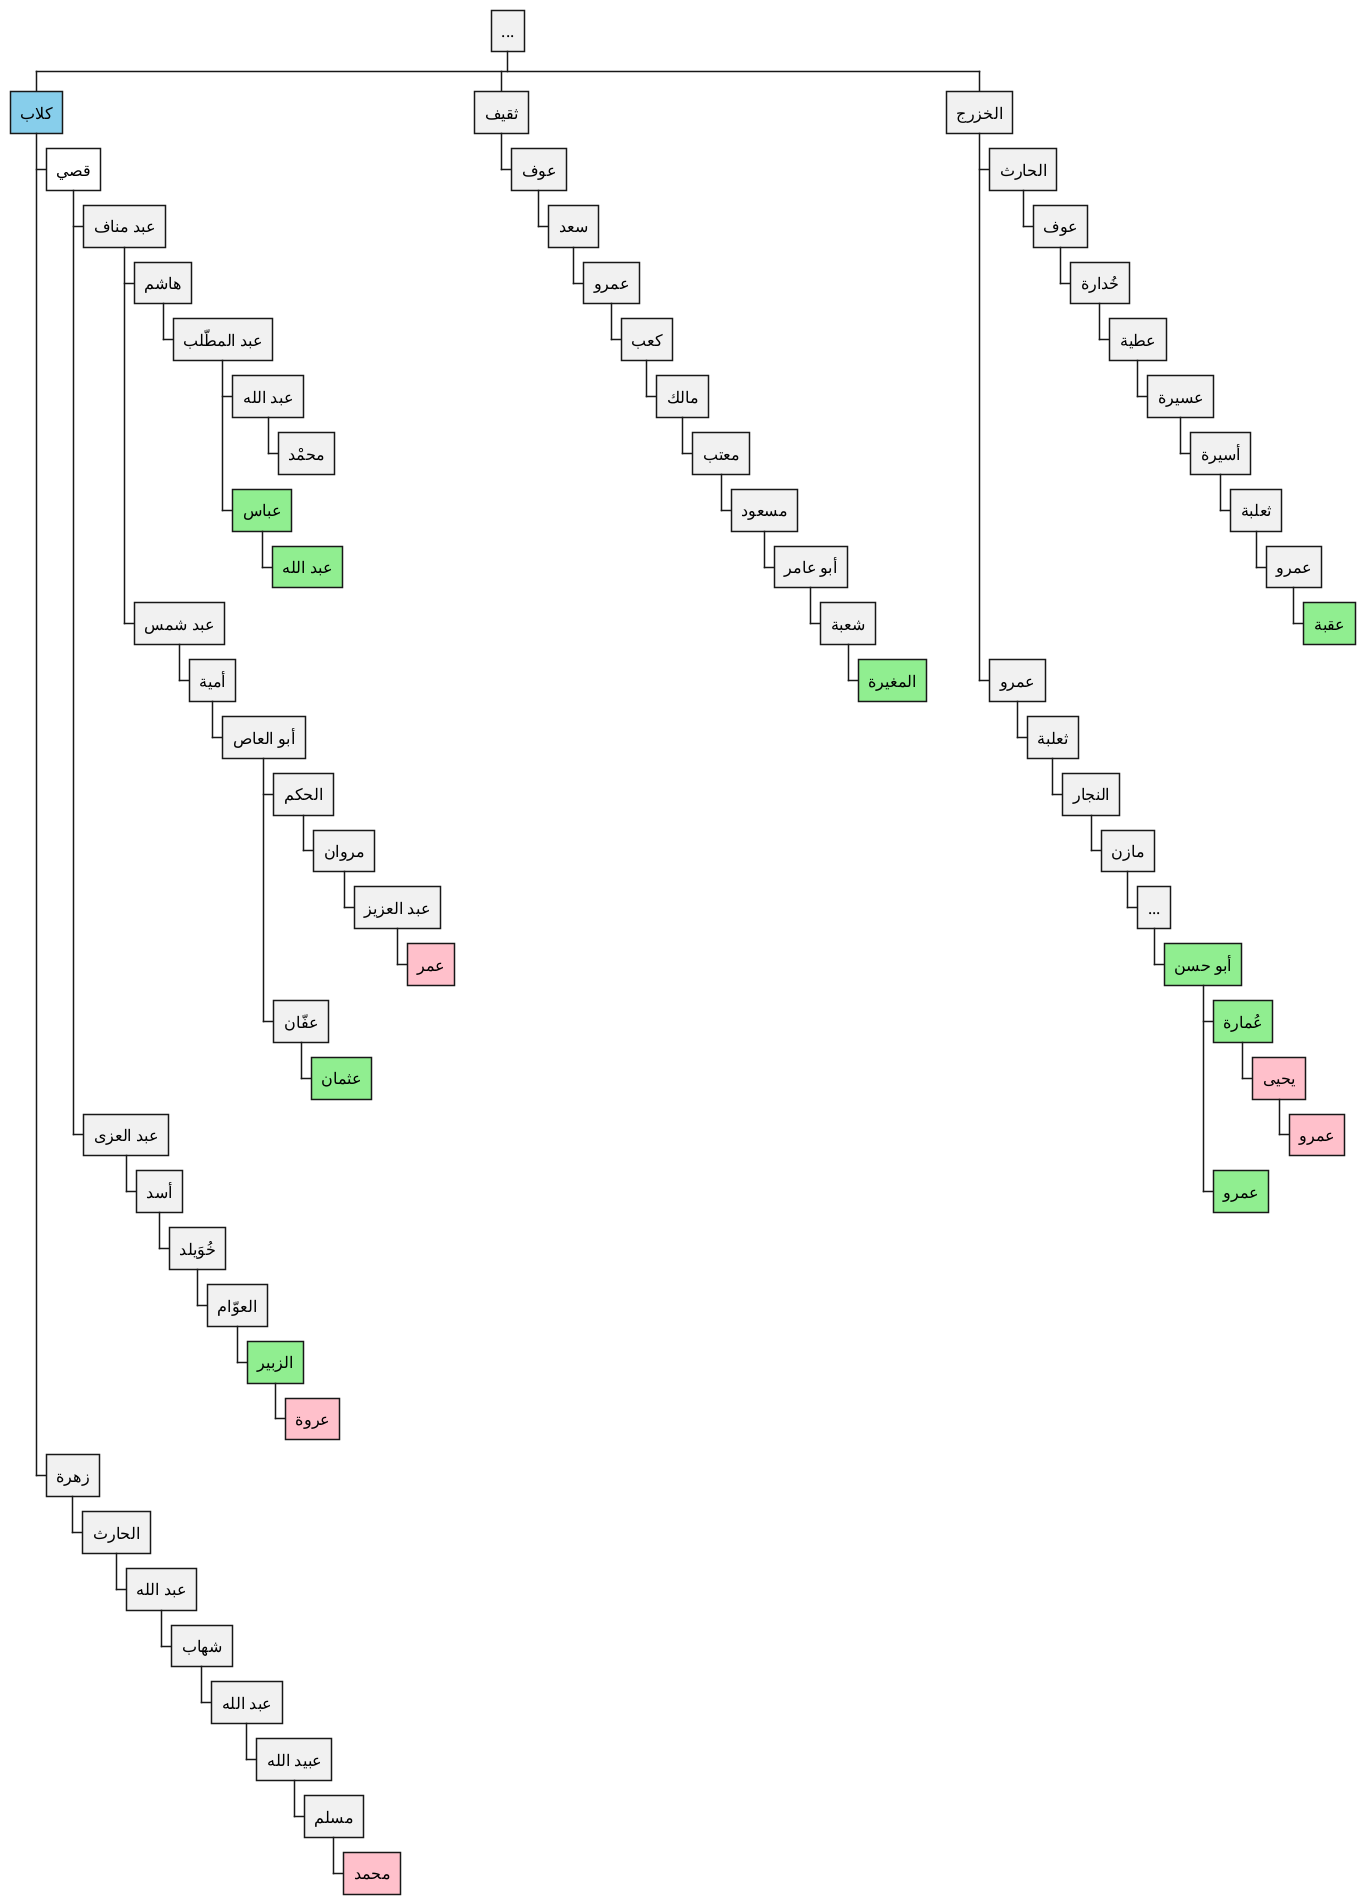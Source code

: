 @startwbs

skinparam DefaultFontName Helvetica
skinparam DefaultFontSize 16
skinparam DefaultTextAlignment right

* ...

**[#SkyBlue] كلاب

***[#white] قصي

**** عبد مناف

***** هاشم
****** عبد المطّلب

******* عبد الله
******** محمْد

*******[#LightGreen] عباس
********[#LightGreen] عبد الله

***** عبد شمس
****** أمية
******* أبو العاص

******** الحكم
********* مروان
********** عبد العزيز
***********[#pink] عمر

******** عفّان
*********[#LightGreen] عثمان

**** عبد العزى
***** أسد
****** خُوَيلد
******* العوّام
********[#LightGreen] الزبير
*********[#pink] عروة

*** زهرة
**** الحارث
***** عبد الله
****** شهاب
******* عبد الله
******** عبيد الله
********* مسلم
**********[#pink] محمد

** ثقيف
*** عوف
**** سعد
***** عمرو
****** كعب
******* مالك
******** معتب
********* مسعود
********** أبو عامر
*********** شعبة
************[#LightGreen] المغيرة

** الخزرج

*** الحارث
**** عوف
***** خُدارة
****** عطية
******* عسيرة
******** أسيرة
********* ثعلبة
********** عمرو
***********[#LightGreen] عقبة

*** عمرو
**** ثعلبة
***** النجار
****** مازن
******* ...
********[#LightGreen] أبو حسن

*********[#LightGreen] عُمارة
**********[#pink] يحيى
***********[#pink] عمرو

*********[#LightGreen] عمرو

@endwbs
